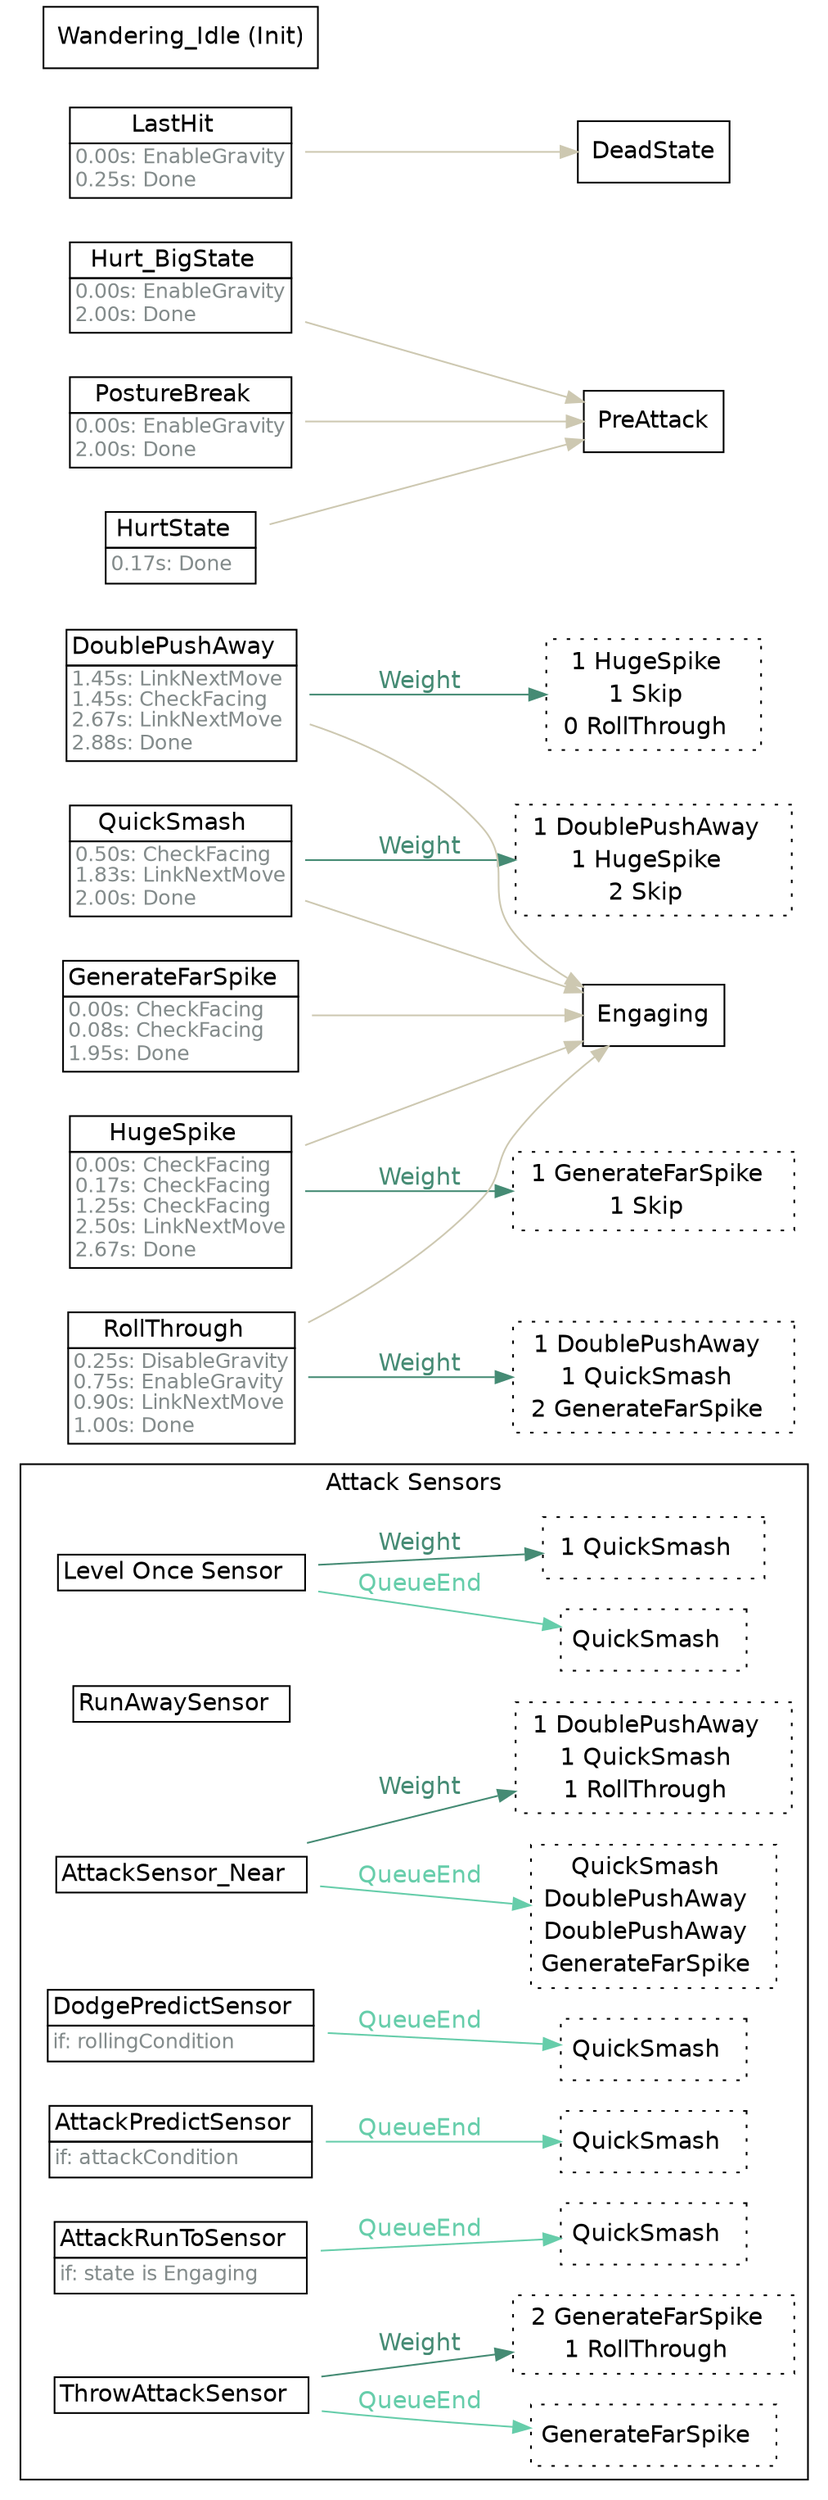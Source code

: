 strict digraph "Foo" {
	"rankdir"="LR";
	node ["shape"="box","fontname"="Helvetica"];
	edge ["fontname"="Helvetica"];
	subgraph "cluster_attacksensors" {
		"rank"="sink";
		"label"="Attack Sensors";
		"fontname"="Helvetica";
		"Level Once Sensor" ["shape"="plaintext","label"=<<TABLE border="0" cellspacing="0" cellborder="1" cellpadding="2"><TR><TD>Level Once Sensor  </TD></TR></TABLE>>]
		"Level Once Sensor_linked" ["shape"="box","style"="dotted","label"=<<TABLE border="0" cellspacing="0" cellborder="0" cellpadding="2"><TR><TD>QuickSmash  </TD></TR></TABLE>>,"margin"="0.05"]
		"Level Once Sensor" -> "Level Once Sensor_linked"  ["label"="QueueEnd","color"="aquamarine3","fontcolor"="aquamarine3"]
		"Level Once Sensor_weight" ["shape"="box","style"="dotted","label"=<<TABLE border="0" cellspacing="0" cellborder="0" cellpadding="2"><TR><TD>1 QuickSmash  </TD></TR></TABLE>>]
		"Level Once Sensor" -> "Level Once Sensor_weight"  ["label"="Weight","color"="aquamarine4","fontcolor"="aquamarine4"]
		"RunAwaySensor" ["shape"="plaintext","label"=<<TABLE border="0" cellspacing="0" cellborder="1" cellpadding="2"><TR><TD>RunAwaySensor  </TD></TR></TABLE>>]
		"AttackSensor_Near" ["shape"="plaintext","label"=<<TABLE border="0" cellspacing="0" cellborder="1" cellpadding="2"><TR><TD>AttackSensor_Near  </TD></TR></TABLE>>]
		"AttackSensor_Near_linked" ["shape"="box","style"="dotted","label"=<<TABLE border="0" cellspacing="0" cellborder="0" cellpadding="2"><TR><TD>QuickSmash  </TD></TR><TR><TD>DoublePushAway  </TD></TR><TR><TD>DoublePushAway  </TD></TR><TR><TD>GenerateFarSpike  </TD></TR></TABLE>>,"margin"="0.05"]
		"AttackSensor_Near" -> "AttackSensor_Near_linked"  ["label"="QueueEnd","color"="aquamarine3","fontcolor"="aquamarine3"]
		"AttackSensor_Near_weight" ["shape"="box","style"="dotted","label"=<<TABLE border="0" cellspacing="0" cellborder="0" cellpadding="2"><TR><TD>1 DoublePushAway  </TD></TR><TR><TD>1 QuickSmash  </TD></TR><TR><TD>1 RollThrough  </TD></TR></TABLE>>]
		"AttackSensor_Near" -> "AttackSensor_Near_weight"  ["label"="Weight","color"="aquamarine4","fontcolor"="aquamarine4"]
		"DodgePredictSensor" ["shape"="plaintext","label"=<<TABLE border="0" cellspacing="0" cellborder="1" cellpadding="2"><TR><TD>DodgePredictSensor  </TD></TR><TR><TD align="left" balign="left"><FONT point-size="12" color="azure4">if: rollingCondition</FONT>  </TD></TR></TABLE>>]
		"DodgePredictSensor_linked" ["shape"="box","style"="dotted","label"=<<TABLE border="0" cellspacing="0" cellborder="0" cellpadding="2"><TR><TD>QuickSmash  </TD></TR></TABLE>>,"margin"="0.05"]
		"DodgePredictSensor" -> "DodgePredictSensor_linked"  ["label"="QueueEnd","color"="aquamarine3","fontcolor"="aquamarine3"]
		"AttackPredictSensor" ["shape"="plaintext","label"=<<TABLE border="0" cellspacing="0" cellborder="1" cellpadding="2"><TR><TD>AttackPredictSensor  </TD></TR><TR><TD align="left" balign="left"><FONT point-size="12" color="azure4">if: attackCondition</FONT>  </TD></TR></TABLE>>]
		"AttackPredictSensor_linked" ["shape"="box","style"="dotted","label"=<<TABLE border="0" cellspacing="0" cellborder="0" cellpadding="2"><TR><TD>QuickSmash  </TD></TR></TABLE>>,"margin"="0.05"]
		"AttackPredictSensor" -> "AttackPredictSensor_linked"  ["label"="QueueEnd","color"="aquamarine3","fontcolor"="aquamarine3"]
		"AttackRunToSensor" ["shape"="plaintext","label"=<<TABLE border="0" cellspacing="0" cellborder="1" cellpadding="2"><TR><TD>AttackRunToSensor  </TD></TR><TR><TD align="left" balign="left"><FONT point-size="12" color="azure4">if: state is Engaging</FONT>  </TD></TR></TABLE>>]
		"AttackRunToSensor_linked" ["shape"="box","style"="dotted","label"=<<TABLE border="0" cellspacing="0" cellborder="0" cellpadding="2"><TR><TD>QuickSmash  </TD></TR></TABLE>>,"margin"="0.05"]
		"AttackRunToSensor" -> "AttackRunToSensor_linked"  ["label"="QueueEnd","color"="aquamarine3","fontcolor"="aquamarine3"]
		"ThrowAttackSensor" ["shape"="plaintext","label"=<<TABLE border="0" cellspacing="0" cellborder="1" cellpadding="2"><TR><TD>ThrowAttackSensor  </TD></TR></TABLE>>]
		"ThrowAttackSensor_linked" ["shape"="box","style"="dotted","label"=<<TABLE border="0" cellspacing="0" cellborder="0" cellpadding="2"><TR><TD>GenerateFarSpike  </TD></TR></TABLE>>,"margin"="0.05"]
		"ThrowAttackSensor" -> "ThrowAttackSensor_linked"  ["label"="QueueEnd","color"="aquamarine3","fontcolor"="aquamarine3"]
		"ThrowAttackSensor_weight" ["shape"="box","style"="dotted","label"=<<TABLE border="0" cellspacing="0" cellborder="0" cellpadding="2"><TR><TD>2 GenerateFarSpike  </TD></TR><TR><TD>1 RollThrough  </TD></TR></TABLE>>]
		"ThrowAttackSensor" -> "ThrowAttackSensor_weight"  ["label"="Weight","color"="aquamarine4","fontcolor"="aquamarine4"]
	}
	
	"QuickSmash" -> "Engaging"  ["color"="cornsilk3","fontcolor"="cornsilk3"]
	"QuickSmash_weight" ["shape"="box","style"="dotted","label"=<<TABLE border="0" cellspacing="0" cellborder="0" cellpadding="2"><TR><TD>1 DoublePushAway  </TD></TR><TR><TD>1 HugeSpike  </TD></TR><TR><TD>2 Skip  </TD></TR></TABLE>>]
	"QuickSmash" -> "QuickSmash_weight"  ["label"="Weight","color"="aquamarine4","fontcolor"="aquamarine4"]
	"QuickSmash" ["shape"="plaintext","label"=<<TABLE border="0" cellspacing="0" cellborder="1" cellpadding="2"><TR><TD>QuickSmash  </TD></TR><TR><TD align="left" balign="left"><FONT point-size="12" color="azure4">0.50s: CheckFacing<br/>1.83s: LinkNextMove<br/>2.00s: Done</FONT>  </TD></TR></TABLE>>]
	"HugeSpike" -> "Engaging"  ["color"="cornsilk3","fontcolor"="cornsilk3"]
	"HugeSpike_weight" ["shape"="box","style"="dotted","label"=<<TABLE border="0" cellspacing="0" cellborder="0" cellpadding="2"><TR><TD>1 GenerateFarSpike  </TD></TR><TR><TD>1 Skip  </TD></TR></TABLE>>]
	"HugeSpike" -> "HugeSpike_weight"  ["label"="Weight","color"="aquamarine4","fontcolor"="aquamarine4"]
	"HugeSpike" ["shape"="plaintext","label"=<<TABLE border="0" cellspacing="0" cellborder="1" cellpadding="2"><TR><TD>HugeSpike  </TD></TR><TR><TD align="left" balign="left"><FONT point-size="12" color="azure4">0.00s: CheckFacing<br/>0.17s: CheckFacing<br/>1.25s: CheckFacing<br/>2.50s: LinkNextMove<br/>2.67s: Done</FONT>  </TD></TR></TABLE>>]
	"DoublePushAway" -> "Engaging"  ["color"="cornsilk3","fontcolor"="cornsilk3"]
	"DoublePushAway_weight" ["shape"="box","style"="dotted","label"=<<TABLE border="0" cellspacing="0" cellborder="0" cellpadding="2"><TR><TD>1 HugeSpike  </TD></TR><TR><TD>1 Skip  </TD></TR><TR><TD>0 RollThrough  </TD></TR></TABLE>>]
	"DoublePushAway" -> "DoublePushAway_weight"  ["label"="Weight","color"="aquamarine4","fontcolor"="aquamarine4"]
	"DoublePushAway" ["shape"="plaintext","label"=<<TABLE border="0" cellspacing="0" cellborder="1" cellpadding="2"><TR><TD>DoublePushAway  </TD></TR><TR><TD align="left" balign="left"><FONT point-size="12" color="azure4">1.45s: LinkNextMove<br/>1.45s: CheckFacing<br/>2.67s: LinkNextMove<br/>2.88s: Done</FONT>  </TD></TR></TABLE>>]
	"GenerateFarSpike" -> "Engaging"  ["color"="cornsilk3","fontcolor"="cornsilk3"]
	"GenerateFarSpike" ["shape"="plaintext","label"=<<TABLE border="0" cellspacing="0" cellborder="1" cellpadding="2"><TR><TD>GenerateFarSpike  </TD></TR><TR><TD align="left" balign="left"><FONT point-size="12" color="azure4">0.00s: CheckFacing<br/>0.08s: CheckFacing<br/>1.95s: Done</FONT>  </TD></TR></TABLE>>]
	"HurtState" -> "PreAttack"  ["color"="cornsilk3","fontcolor"="cornsilk3"]
	"HurtState" ["shape"="plaintext","label"=<<TABLE border="0" cellspacing="0" cellborder="1" cellpadding="2"><TR><TD>HurtState  </TD></TR><TR><TD align="left" balign="left"><FONT point-size="12" color="azure4">0.17s: Done</FONT>  </TD></TR></TABLE>>]
	"Hurt_BigState" -> "PreAttack"  ["color"="cornsilk3","fontcolor"="cornsilk3"]
	"Hurt_BigState" ["shape"="plaintext","label"=<<TABLE border="0" cellspacing="0" cellborder="1" cellpadding="2"><TR><TD>Hurt_BigState  </TD></TR><TR><TD align="left" balign="left"><FONT point-size="12" color="azure4">0.00s: EnableGravity<br/>2.00s: Done</FONT>  </TD></TR></TABLE>>]
	"LastHit" -> "DeadState"  ["color"="cornsilk3","fontcolor"="cornsilk3"]
	"LastHit" ["shape"="plaintext","label"=<<TABLE border="0" cellspacing="0" cellborder="1" cellpadding="2"><TR><TD>LastHit  </TD></TR><TR><TD align="left" balign="left"><FONT point-size="12" color="azure4">0.00s: EnableGravity<br/>0.25s: Done</FONT>  </TD></TR></TABLE>>]
	"PostureBreak" -> "PreAttack"  ["color"="cornsilk3","fontcolor"="cornsilk3"]
	"PostureBreak" ["shape"="plaintext","label"=<<TABLE border="0" cellspacing="0" cellborder="1" cellpadding="2"><TR><TD>PostureBreak  </TD></TR><TR><TD align="left" balign="left"><FONT point-size="12" color="azure4">0.00s: EnableGravity<br/>2.00s: Done</FONT>  </TD></TR></TABLE>>]
	"RollThrough" -> "Engaging"  ["color"="cornsilk3","fontcolor"="cornsilk3"]
	"RollThrough_weight" ["shape"="box","style"="dotted","label"=<<TABLE border="0" cellspacing="0" cellborder="0" cellpadding="2"><TR><TD>1 DoublePushAway  </TD></TR><TR><TD>1 QuickSmash  </TD></TR><TR><TD>2 GenerateFarSpike  </TD></TR></TABLE>>]
	"RollThrough" -> "RollThrough_weight"  ["label"="Weight","color"="aquamarine4","fontcolor"="aquamarine4"]
	"RollThrough" ["shape"="plaintext","label"=<<TABLE border="0" cellspacing="0" cellborder="1" cellpadding="2"><TR><TD>RollThrough  </TD></TR><TR><TD align="left" balign="left"><FONT point-size="12" color="azure4">0.25s: DisableGravity<br/>0.75s: EnableGravity<br/>0.90s: LinkNextMove<br/>1.00s: Done</FONT>  </TD></TR></TABLE>>]
	"Wandering_Idle" ["label"="Wandering_Idle (Init)"]
}
